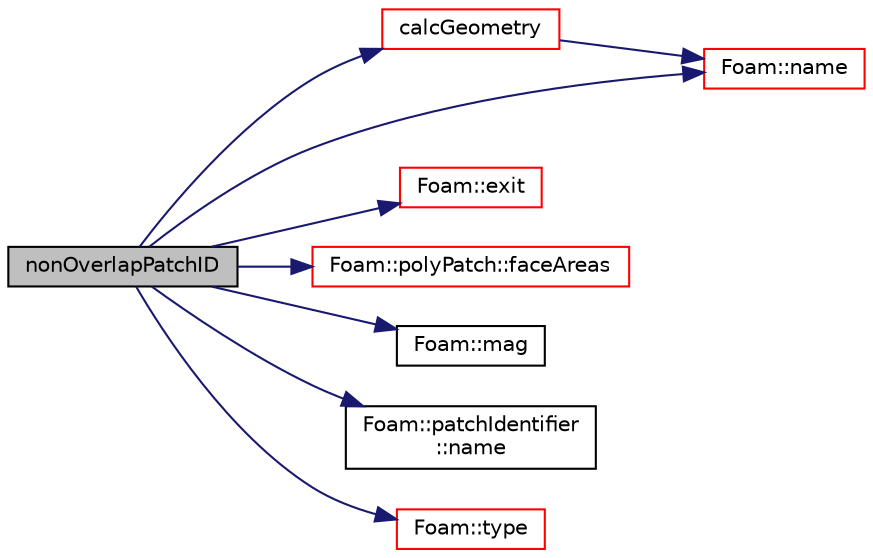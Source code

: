 digraph "nonOverlapPatchID"
{
  bgcolor="transparent";
  edge [fontname="Helvetica",fontsize="10",labelfontname="Helvetica",labelfontsize="10"];
  node [fontname="Helvetica",fontsize="10",shape=record];
  rankdir="LR";
  Node509 [label="nonOverlapPatchID",height=0.2,width=0.4,color="black", fillcolor="grey75", style="filled", fontcolor="black"];
  Node509 -> Node510 [color="midnightblue",fontsize="10",style="solid",fontname="Helvetica"];
  Node510 [label="calcGeometry",height=0.2,width=0.4,color="red",URL="$a26057.html#a58bb4c0382e9ee570811fb3f005a0a97",tooltip="Calculate the patch geometry. "];
  Node510 -> Node521 [color="midnightblue",fontsize="10",style="solid",fontname="Helvetica"];
  Node521 [label="Foam::name",height=0.2,width=0.4,color="red",URL="$a21851.html#adcb0df2bd4953cb6bb390272d8263c3a",tooltip="Return a string representation of a complex. "];
  Node509 -> Node524 [color="midnightblue",fontsize="10",style="solid",fontname="Helvetica"];
  Node524 [label="Foam::exit",height=0.2,width=0.4,color="red",URL="$a21851.html#a06ca7250d8e89caf05243ec094843642"];
  Node509 -> Node571 [color="midnightblue",fontsize="10",style="solid",fontname="Helvetica"];
  Node571 [label="Foam::polyPatch::faceAreas",height=0.2,width=0.4,color="red",URL="$a28633.html#a129c714af51a28e963f5f445235715b9",tooltip="Return face normals. "];
  Node509 -> Node574 [color="midnightblue",fontsize="10",style="solid",fontname="Helvetica"];
  Node574 [label="Foam::mag",height=0.2,width=0.4,color="black",URL="$a21851.html#a929da2a3fdcf3dacbbe0487d3a330dae"];
  Node509 -> Node575 [color="midnightblue",fontsize="10",style="solid",fontname="Helvetica"];
  Node575 [label="Foam::patchIdentifier\l::name",height=0.2,width=0.4,color="black",URL="$a28273.html#acc80e00a8ac919288fb55bd14cc88bf6",tooltip="Return name. "];
  Node509 -> Node521 [color="midnightblue",fontsize="10",style="solid",fontname="Helvetica"];
  Node509 -> Node576 [color="midnightblue",fontsize="10",style="solid",fontname="Helvetica"];
  Node576 [label="Foam::type",height=0.2,width=0.4,color="red",URL="$a21851.html#aec48583af672626378f501eb9fc32cd1",tooltip="Return the file type: DIRECTORY or FILE. "];
}
